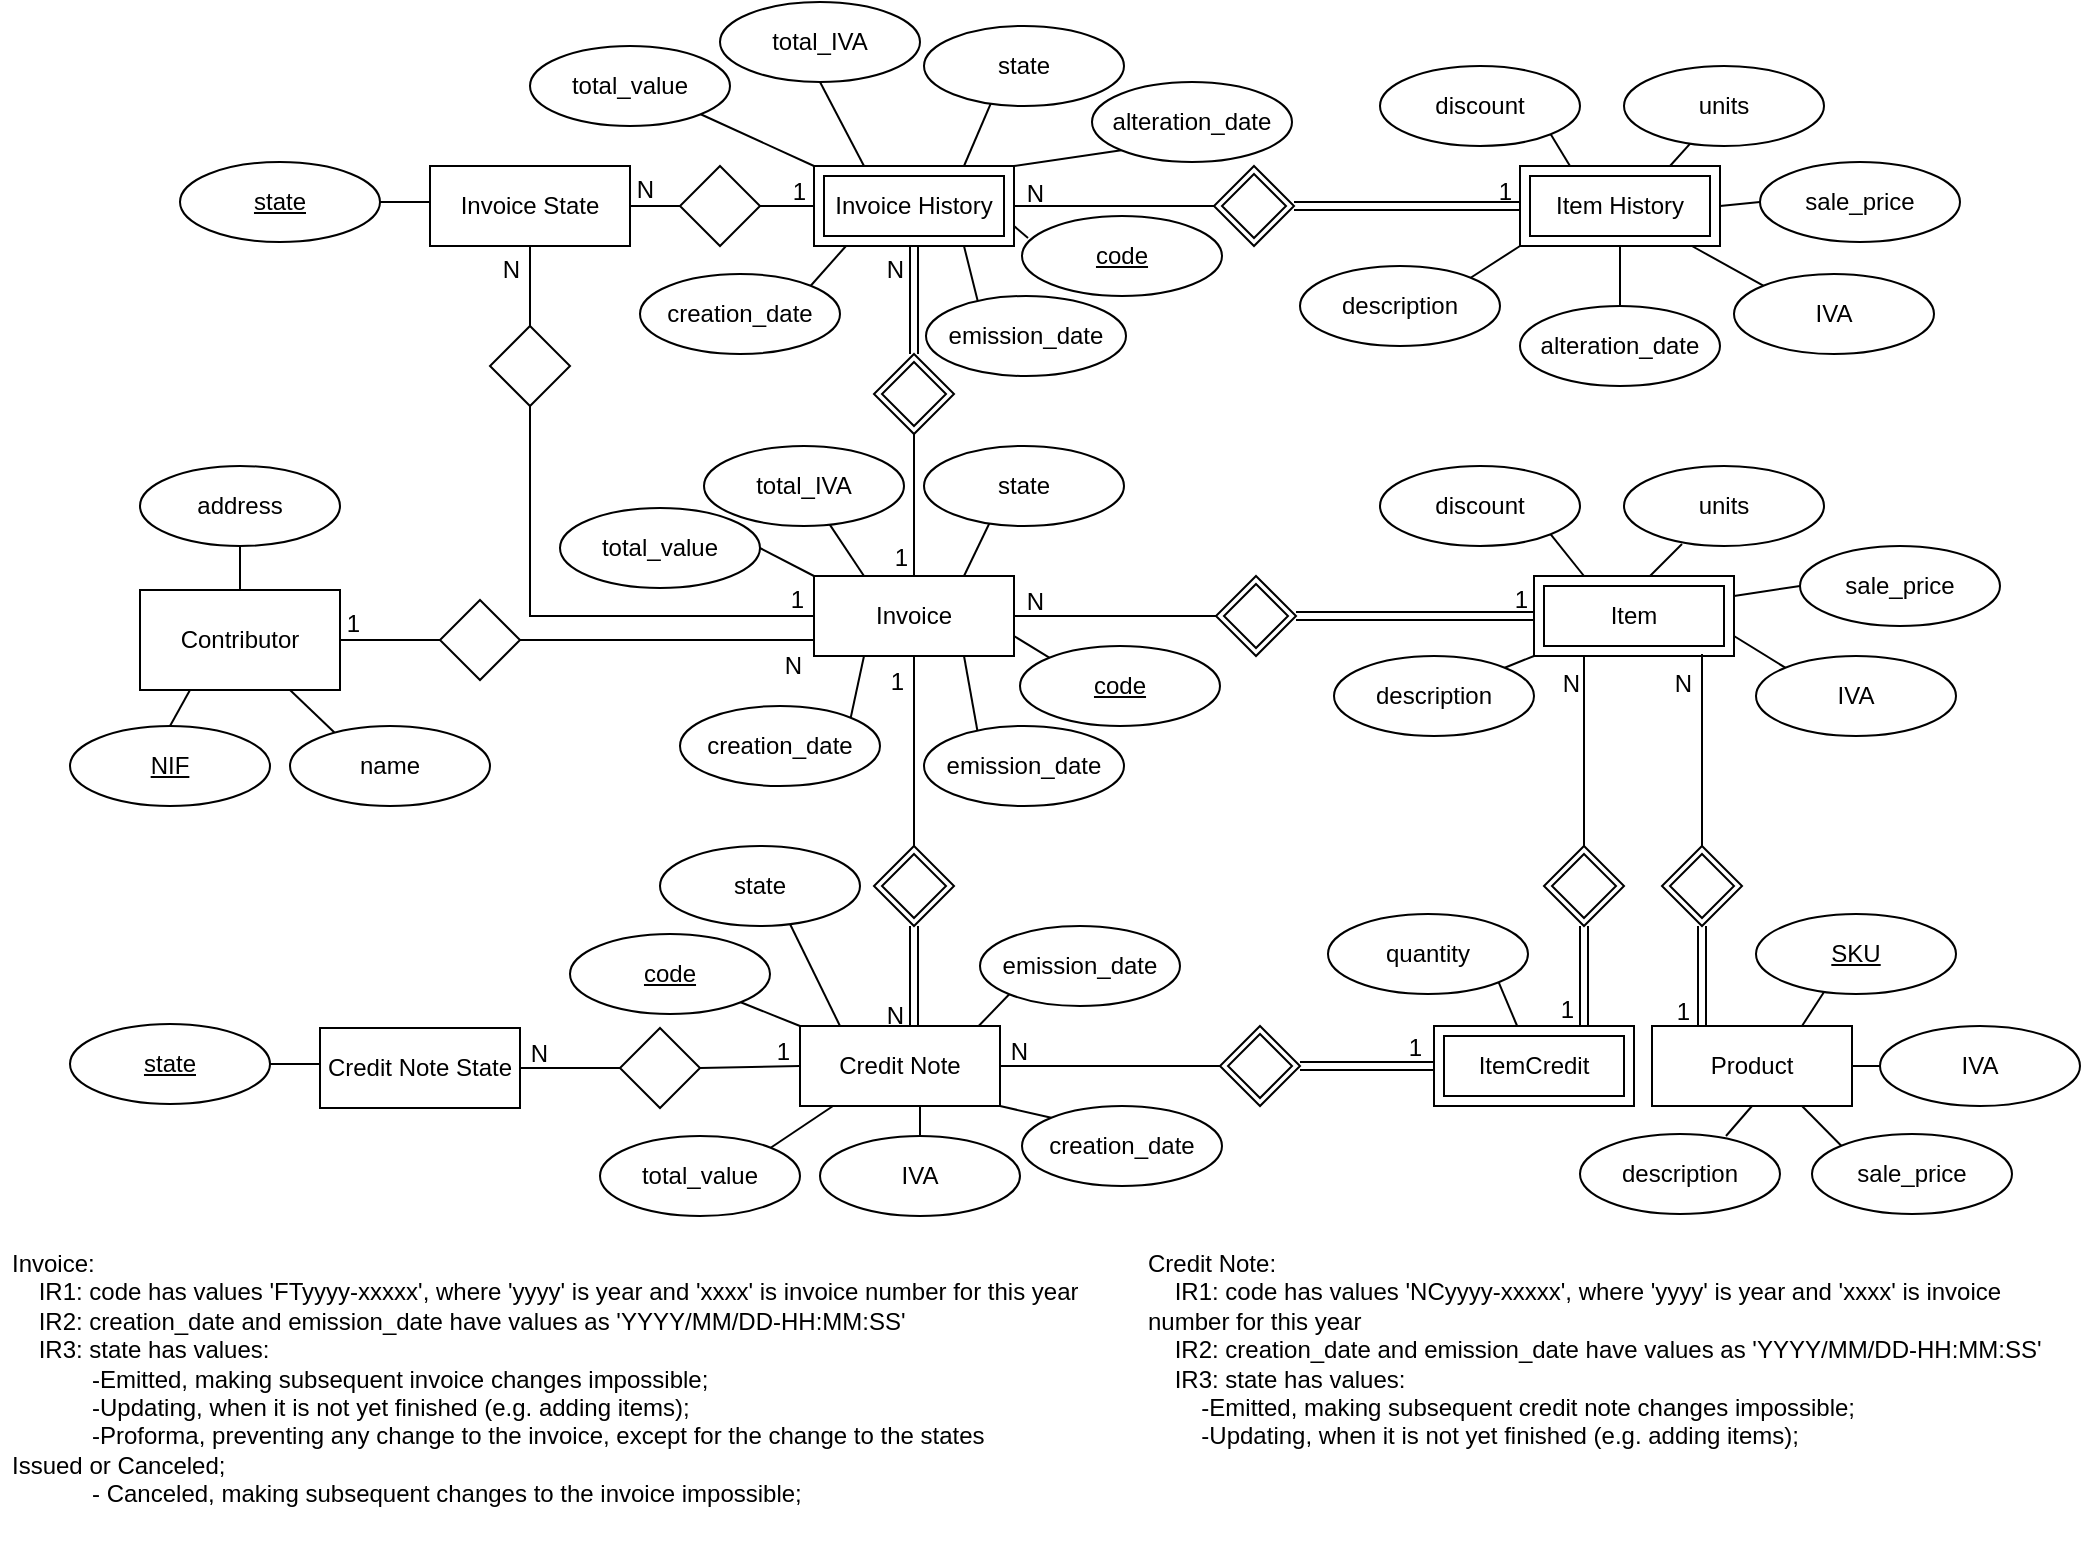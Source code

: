 <mxfile version="13.10.0" type="device"><diagram id="_QefGMFby_ssauYC7a9J" name="Page-1"><mxGraphModel dx="2266" dy="762" grid="1" gridSize="10" guides="1" tooltips="1" connect="1" arrows="1" fold="1" page="1" pageScale="1" pageWidth="850" pageHeight="1100" math="0" shadow="0"><root><mxCell id="0"/><mxCell id="1" parent="0"/><mxCell id="U_TX1g7S77VeadPZJB8o-44" style="edgeStyle=orthogonalEdgeStyle;rounded=0;orthogonalLoop=1;jettySize=auto;html=1;exitX=0.5;exitY=1;exitDx=0;exitDy=0;" parent="1" edge="1"><mxGeometry relative="1" as="geometry"><mxPoint x="-233" y="645" as="sourcePoint"/><mxPoint x="-233" y="645" as="targetPoint"/></mxGeometry></mxCell><mxCell id="U_TX1g7S77VeadPZJB8o-46" value="" style="shape=rhombus;double=1;perimeter=rhombusPerimeter;whiteSpace=wrap;html=1;align=center;rounded=0;shadow=0;glass=0;sketch=0;strokeColor=#000000;gradientColor=none;" parent="1" vertex="1"><mxGeometry x="-253" y="510" width="40" height="40" as="geometry"/></mxCell><mxCell id="U_TX1g7S77VeadPZJB8o-49" value="Invoice" style="whiteSpace=wrap;html=1;align=center;rounded=0;shadow=0;glass=0;sketch=0;strokeColor=#000000;gradientColor=none;" parent="1" vertex="1"><mxGeometry x="-283" y="375" width="100" height="40" as="geometry"/></mxCell><mxCell id="U_TX1g7S77VeadPZJB8o-50" value="Product" style="whiteSpace=wrap;html=1;align=center;rounded=0;shadow=0;glass=0;sketch=0;strokeColor=#000000;gradientColor=none;" parent="1" vertex="1"><mxGeometry x="136" y="600" width="100" height="40" as="geometry"/></mxCell><mxCell id="U_TX1g7S77VeadPZJB8o-153" style="edgeStyle=none;rounded=0;orthogonalLoop=1;jettySize=auto;html=1;exitX=1;exitY=0;exitDx=0;exitDy=0;entryX=0;entryY=1;entryDx=0;entryDy=0;endArrow=none;endFill=0;strokeColor=#000000;" parent="1" source="U_TX1g7S77VeadPZJB8o-51" target="1w-fEuzIserUYuEh3pzv-7" edge="1"><mxGeometry relative="1" as="geometry"><mxPoint x="124" y="365" as="targetPoint"/></mxGeometry></mxCell><mxCell id="U_TX1g7S77VeadPZJB8o-51" value="description" style="ellipse;whiteSpace=wrap;html=1;align=center;rounded=0;shadow=0;glass=0;sketch=0;strokeColor=#000000;gradientColor=none;" parent="1" vertex="1"><mxGeometry x="-23" y="415" width="100" height="40" as="geometry"/></mxCell><mxCell id="U_TX1g7S77VeadPZJB8o-140" style="edgeStyle=none;rounded=0;orthogonalLoop=1;jettySize=auto;html=1;endArrow=none;endFill=0;strokeColor=#000000;entryX=0.25;entryY=0;entryDx=0;entryDy=0;exitX=1;exitY=1;exitDx=0;exitDy=0;" parent="1" source="U_TX1g7S77VeadPZJB8o-53" target="1w-fEuzIserUYuEh3pzv-7" edge="1"><mxGeometry relative="1" as="geometry"><mxPoint x="149" y="365" as="targetPoint"/></mxGeometry></mxCell><mxCell id="U_TX1g7S77VeadPZJB8o-53" value="discount" style="ellipse;whiteSpace=wrap;html=1;align=center;rounded=0;shadow=0;glass=0;sketch=0;strokeColor=#000000;gradientColor=none;" parent="1" vertex="1"><mxGeometry y="320" width="100" height="40" as="geometry"/></mxCell><mxCell id="U_TX1g7S77VeadPZJB8o-141" style="edgeStyle=none;rounded=0;orthogonalLoop=1;jettySize=auto;html=1;exitX=0.29;exitY=0.975;exitDx=0;exitDy=0;entryX=0.58;entryY=0;entryDx=0;entryDy=0;endArrow=none;endFill=0;strokeColor=#000000;exitPerimeter=0;entryPerimeter=0;" parent="1" source="U_TX1g7S77VeadPZJB8o-54" target="1w-fEuzIserUYuEh3pzv-7" edge="1"><mxGeometry relative="1" as="geometry"><mxPoint x="174" y="365" as="targetPoint"/></mxGeometry></mxCell><mxCell id="U_TX1g7S77VeadPZJB8o-54" value="units" style="ellipse;whiteSpace=wrap;html=1;align=center;rounded=0;shadow=0;glass=0;sketch=0;strokeColor=#000000;gradientColor=none;" parent="1" vertex="1"><mxGeometry x="122" y="320" width="100" height="40" as="geometry"/></mxCell><mxCell id="U_TX1g7S77VeadPZJB8o-138" style="edgeStyle=none;rounded=0;orthogonalLoop=1;jettySize=auto;html=1;exitX=0.33;exitY=0.95;exitDx=0;exitDy=0;entryX=0.75;entryY=0;entryDx=0;entryDy=0;endArrow=none;endFill=0;strokeColor=#000000;exitPerimeter=0;" parent="1" source="U_TX1g7S77VeadPZJB8o-55" target="U_TX1g7S77VeadPZJB8o-49" edge="1"><mxGeometry relative="1" as="geometry"/></mxCell><mxCell id="U_TX1g7S77VeadPZJB8o-55" value="state" style="ellipse;whiteSpace=wrap;html=1;align=center;rounded=0;shadow=0;glass=0;sketch=0;strokeColor=#000000;gradientColor=none;" parent="1" vertex="1"><mxGeometry x="-228" y="310" width="100" height="40" as="geometry"/></mxCell><mxCell id="U_TX1g7S77VeadPZJB8o-139" style="edgeStyle=none;rounded=0;orthogonalLoop=1;jettySize=auto;html=1;exitX=0;exitY=0;exitDx=0;exitDy=0;entryX=1;entryY=0.75;entryDx=0;entryDy=0;endArrow=none;endFill=0;strokeColor=#000000;" parent="1" source="U_TX1g7S77VeadPZJB8o-56" target="U_TX1g7S77VeadPZJB8o-49" edge="1"><mxGeometry relative="1" as="geometry"/></mxCell><mxCell id="U_TX1g7S77VeadPZJB8o-56" value="code" style="ellipse;whiteSpace=wrap;html=1;align=center;fontStyle=4;rounded=0;shadow=0;glass=0;sketch=0;strokeColor=#000000;gradientColor=none;" parent="1" vertex="1"><mxGeometry x="-180" y="410" width="100" height="40" as="geometry"/></mxCell><mxCell id="U_TX1g7S77VeadPZJB8o-135" style="edgeStyle=none;rounded=0;orthogonalLoop=1;jettySize=auto;html=1;exitX=0.27;exitY=0.1;exitDx=0;exitDy=0;endArrow=none;endFill=0;strokeColor=#000000;entryX=0.75;entryY=1;entryDx=0;entryDy=0;exitPerimeter=0;" parent="1" source="U_TX1g7S77VeadPZJB8o-57" edge="1" target="U_TX1g7S77VeadPZJB8o-49"><mxGeometry relative="1" as="geometry"><mxPoint x="-270" y="415" as="targetPoint"/></mxGeometry></mxCell><mxCell id="U_TX1g7S77VeadPZJB8o-57" value="emission_date" style="ellipse;whiteSpace=wrap;html=1;align=center;rounded=0;shadow=0;glass=0;sketch=0;strokeColor=#000000;gradientColor=none;" parent="1" vertex="1"><mxGeometry x="-228" y="450" width="100" height="40" as="geometry"/></mxCell><mxCell id="U_TX1g7S77VeadPZJB8o-134" style="edgeStyle=none;rounded=0;orthogonalLoop=1;jettySize=auto;html=1;exitX=1;exitY=0;exitDx=0;exitDy=0;entryX=0.25;entryY=1;entryDx=0;entryDy=0;endArrow=none;endFill=0;strokeColor=#000000;" parent="1" source="U_TX1g7S77VeadPZJB8o-58" target="U_TX1g7S77VeadPZJB8o-49" edge="1"><mxGeometry relative="1" as="geometry"/></mxCell><mxCell id="U_TX1g7S77VeadPZJB8o-58" value="creation_date" style="ellipse;whiteSpace=wrap;html=1;align=center;rounded=0;shadow=0;glass=0;sketch=0;strokeColor=#000000;gradientColor=none;" parent="1" vertex="1"><mxGeometry x="-350" y="440" width="100" height="40" as="geometry"/></mxCell><mxCell id="U_TX1g7S77VeadPZJB8o-136" style="edgeStyle=none;rounded=0;orthogonalLoop=1;jettySize=auto;html=1;exitX=1;exitY=0.5;exitDx=0;exitDy=0;entryX=0;entryY=0;entryDx=0;entryDy=0;endArrow=none;endFill=0;strokeColor=#000000;" parent="1" source="U_TX1g7S77VeadPZJB8o-59" target="U_TX1g7S77VeadPZJB8o-49" edge="1"><mxGeometry relative="1" as="geometry"/></mxCell><mxCell id="U_TX1g7S77VeadPZJB8o-59" value="total_value" style="ellipse;whiteSpace=wrap;html=1;align=center;rounded=0;shadow=0;glass=0;sketch=0;strokeColor=#000000;gradientColor=none;" parent="1" vertex="1"><mxGeometry x="-410" y="341" width="100" height="40" as="geometry"/></mxCell><mxCell id="U_TX1g7S77VeadPZJB8o-137" style="edgeStyle=none;rounded=0;orthogonalLoop=1;jettySize=auto;html=1;endArrow=none;endFill=0;strokeColor=#000000;entryX=0.25;entryY=0;entryDx=0;entryDy=0;" parent="1" source="U_TX1g7S77VeadPZJB8o-60" target="U_TX1g7S77VeadPZJB8o-49" edge="1"><mxGeometry relative="1" as="geometry"/></mxCell><mxCell id="U_TX1g7S77VeadPZJB8o-60" value="total_IVA" style="ellipse;whiteSpace=wrap;html=1;align=center;rounded=0;shadow=0;glass=0;sketch=0;strokeColor=#000000;gradientColor=none;" parent="1" vertex="1"><mxGeometry x="-338" y="310" width="100" height="40" as="geometry"/></mxCell><mxCell id="U_TX1g7S77VeadPZJB8o-156" style="edgeStyle=none;rounded=0;orthogonalLoop=1;jettySize=auto;html=1;entryX=0;entryY=0;entryDx=0;entryDy=0;endArrow=none;endFill=0;strokeColor=#000000;exitX=1;exitY=1;exitDx=0;exitDy=0;" parent="1" source="U_TX1g7S77VeadPZJB8o-62" target="1w-fEuzIserUYuEh3pzv-26" edge="1"><mxGeometry relative="1" as="geometry"><mxPoint x="-310" y="620" as="sourcePoint"/><mxPoint x="-288" y="625" as="targetPoint"/></mxGeometry></mxCell><mxCell id="U_TX1g7S77VeadPZJB8o-62" value="code" style="ellipse;whiteSpace=wrap;html=1;align=center;fontStyle=4;rounded=0;shadow=0;glass=0;sketch=0;strokeColor=#000000;gradientColor=none;" parent="1" vertex="1"><mxGeometry x="-405" y="554" width="100" height="40" as="geometry"/></mxCell><mxCell id="U_TX1g7S77VeadPZJB8o-158" style="edgeStyle=none;rounded=0;orthogonalLoop=1;jettySize=auto;html=1;exitX=0;exitY=1;exitDx=0;exitDy=0;entryX=0.75;entryY=0;entryDx=0;entryDy=0;endArrow=none;endFill=0;strokeColor=#000000;" parent="1" source="U_TX1g7S77VeadPZJB8o-63" edge="1"><mxGeometry relative="1" as="geometry"><mxPoint x="-205.5" y="605" as="targetPoint"/></mxGeometry></mxCell><mxCell id="U_TX1g7S77VeadPZJB8o-63" value="emission_date" style="ellipse;whiteSpace=wrap;html=1;align=center;rounded=0;shadow=0;glass=0;sketch=0;strokeColor=#000000;gradientColor=none;" parent="1" vertex="1"><mxGeometry x="-200" y="550" width="100" height="40" as="geometry"/></mxCell><mxCell id="U_TX1g7S77VeadPZJB8o-159" style="edgeStyle=none;rounded=0;orthogonalLoop=1;jettySize=auto;html=1;exitX=0;exitY=0;exitDx=0;exitDy=0;entryX=1;entryY=1;entryDx=0;entryDy=0;endArrow=none;endFill=0;strokeColor=#000000;" parent="1" source="U_TX1g7S77VeadPZJB8o-64" target="1w-fEuzIserUYuEh3pzv-26" edge="1"><mxGeometry relative="1" as="geometry"><mxPoint x="-178" y="635" as="targetPoint"/></mxGeometry></mxCell><mxCell id="U_TX1g7S77VeadPZJB8o-64" value="creation_date" style="ellipse;whiteSpace=wrap;html=1;align=center;rounded=0;shadow=0;glass=0;sketch=0;strokeColor=#000000;gradientColor=none;" parent="1" vertex="1"><mxGeometry x="-179" y="640" width="100" height="40" as="geometry"/></mxCell><mxCell id="U_TX1g7S77VeadPZJB8o-162" style="edgeStyle=none;rounded=0;orthogonalLoop=1;jettySize=auto;html=1;exitX=0.65;exitY=0.975;exitDx=0;exitDy=0;endArrow=none;endFill=0;strokeColor=#000000;exitPerimeter=0;" parent="1" source="U_TX1g7S77VeadPZJB8o-65" edge="1"><mxGeometry relative="1" as="geometry"><mxPoint x="-270" y="600" as="targetPoint"/></mxGeometry></mxCell><mxCell id="U_TX1g7S77VeadPZJB8o-65" value="state" style="ellipse;whiteSpace=wrap;html=1;align=center;rounded=0;shadow=0;glass=0;sketch=0;strokeColor=#000000;gradientColor=none;" parent="1" vertex="1"><mxGeometry x="-360" y="510" width="100" height="40" as="geometry"/></mxCell><mxCell id="U_TX1g7S77VeadPZJB8o-161" style="edgeStyle=none;rounded=0;orthogonalLoop=1;jettySize=auto;html=1;exitX=1;exitY=0;exitDx=0;exitDy=0;entryX=0.18;entryY=0.975;entryDx=0;entryDy=0;endArrow=none;endFill=0;strokeColor=#000000;entryPerimeter=0;" parent="1" source="U_TX1g7S77VeadPZJB8o-66" target="1w-fEuzIserUYuEh3pzv-26" edge="1"><mxGeometry relative="1" as="geometry"><mxPoint x="-260.5" y="645" as="targetPoint"/></mxGeometry></mxCell><mxCell id="U_TX1g7S77VeadPZJB8o-66" value="total_value" style="ellipse;whiteSpace=wrap;html=1;align=center;rounded=0;shadow=0;glass=0;sketch=0;strokeColor=#000000;gradientColor=none;" parent="1" vertex="1"><mxGeometry x="-390" y="655" width="100" height="40" as="geometry"/></mxCell><mxCell id="U_TX1g7S77VeadPZJB8o-160" style="edgeStyle=none;rounded=0;orthogonalLoop=1;jettySize=auto;html=1;exitX=0.5;exitY=0;exitDx=0;exitDy=0;entryX=0.6;entryY=1;entryDx=0;entryDy=0;endArrow=none;endFill=0;strokeColor=#000000;entryPerimeter=0;" parent="1" source="U_TX1g7S77VeadPZJB8o-67" target="1w-fEuzIserUYuEh3pzv-26" edge="1"><mxGeometry relative="1" as="geometry"><mxPoint x="-233" y="645" as="targetPoint"/></mxGeometry></mxCell><mxCell id="U_TX1g7S77VeadPZJB8o-67" value="IVA" style="ellipse;whiteSpace=wrap;html=1;align=center;rounded=0;shadow=0;glass=0;sketch=0;strokeColor=#000000;gradientColor=none;" parent="1" vertex="1"><mxGeometry x="-280" y="655" width="100" height="40" as="geometry"/></mxCell><mxCell id="U_TX1g7S77VeadPZJB8o-68" value="Invoice:&#xA;    IR1: code has values 'FTyyyy-xxxxx', where 'yyyy' is year and 'xxxx' is invoice number for this year&#xA;    IR2: creation_date and emission_date have values as 'YYYY/MM/DD-HH:MM:SS'&#xA;    IR3: state has values:&#xA;            -Emitted, making subsequent invoice changes impossible;&#xA;            -Updating, when it is not yet finished (e.g. adding items);&#xA;            -Proforma, preventing any change to the invoice, except for the change to the states&#xA;Issued or Canceled;&#xA;            - Canceled, making subsequent changes to the invoice impossible;" style="text;strokeColor=none;fillColor=none;spacingLeft=4;spacingRight=4;overflow=hidden;rotatable=0;points=[[0,0.5],[1,0.5]];portConstraint=eastwest;fontSize=12;rounded=0;shadow=0;glass=0;sketch=0;align=left;whiteSpace=wrap;" parent="1" vertex="1"><mxGeometry x="-690" y="705" width="570" height="160" as="geometry"/></mxCell><mxCell id="U_TX1g7S77VeadPZJB8o-69" value="Credit Note:&#xA;    IR1: code has values 'NCyyyy-xxxxx', where 'yyyy' is year and 'xxxx' is invoice number for this year&#xA;    IR2: creation_date and emission_date have values as 'YYYY/MM/DD-HH:MM:SS'&#xA;    IR3: state has values:&#xA;        -Emitted, making subsequent credit note changes impossible;&#xA;        -Updating, when it is not yet finished (e.g. adding items);" style="text;strokeColor=none;fillColor=none;spacingLeft=4;spacingRight=4;overflow=hidden;rotatable=0;points=[[0,0.5],[1,0.5]];portConstraint=eastwest;fontSize=12;rounded=0;shadow=0;glass=0;sketch=0;align=left;whiteSpace=wrap;" parent="1" vertex="1"><mxGeometry x="-122.5" y="705" width="457" height="130" as="geometry"/></mxCell><mxCell id="U_TX1g7S77VeadPZJB8o-150" style="edgeStyle=none;rounded=0;orthogonalLoop=1;jettySize=auto;html=1;exitX=0;exitY=0.5;exitDx=0;exitDy=0;entryX=1;entryY=0.5;entryDx=0;entryDy=0;endArrow=none;endFill=0;strokeColor=#000000;" parent="1" source="U_TX1g7S77VeadPZJB8o-74" target="U_TX1g7S77VeadPZJB8o-50" edge="1"><mxGeometry relative="1" as="geometry"/></mxCell><mxCell id="U_TX1g7S77VeadPZJB8o-74" value="IVA" style="ellipse;whiteSpace=wrap;html=1;align=center;rounded=0;shadow=0;glass=0;sketch=0;strokeColor=#000000;gradientColor=none;" parent="1" vertex="1"><mxGeometry x="250" y="600" width="100" height="40" as="geometry"/></mxCell><mxCell id="U_TX1g7S77VeadPZJB8o-149" style="edgeStyle=none;rounded=0;orthogonalLoop=1;jettySize=auto;html=1;exitX=0;exitY=0;exitDx=0;exitDy=0;entryX=0.75;entryY=1;entryDx=0;entryDy=0;endArrow=none;endFill=0;strokeColor=#000000;" parent="1" source="U_TX1g7S77VeadPZJB8o-75" target="U_TX1g7S77VeadPZJB8o-50" edge="1"><mxGeometry relative="1" as="geometry"/></mxCell><mxCell id="U_TX1g7S77VeadPZJB8o-75" value="sale_price" style="ellipse;whiteSpace=wrap;html=1;align=center;rounded=0;shadow=0;glass=0;sketch=0;strokeColor=#000000;gradientColor=none;" parent="1" vertex="1"><mxGeometry x="216" y="654" width="100" height="40" as="geometry"/></mxCell><mxCell id="U_TX1g7S77VeadPZJB8o-148" style="edgeStyle=none;rounded=0;orthogonalLoop=1;jettySize=auto;html=1;exitX=0.73;exitY=0.025;exitDx=0;exitDy=0;entryX=0.5;entryY=1;entryDx=0;entryDy=0;endArrow=none;endFill=0;strokeColor=#000000;exitPerimeter=0;" parent="1" source="U_TX1g7S77VeadPZJB8o-76" target="U_TX1g7S77VeadPZJB8o-50" edge="1"><mxGeometry relative="1" as="geometry"/></mxCell><mxCell id="U_TX1g7S77VeadPZJB8o-76" value="description" style="ellipse;whiteSpace=wrap;html=1;align=center;rounded=0;shadow=0;glass=0;sketch=0;strokeColor=#000000;gradientColor=none;" parent="1" vertex="1"><mxGeometry x="100" y="654" width="100" height="40" as="geometry"/></mxCell><mxCell id="U_TX1g7S77VeadPZJB8o-144" style="edgeStyle=none;rounded=0;orthogonalLoop=1;jettySize=auto;html=1;exitX=0.34;exitY=0.975;exitDx=0;exitDy=0;entryX=0.75;entryY=0;entryDx=0;entryDy=0;endArrow=none;endFill=0;strokeColor=#000000;exitPerimeter=0;" parent="1" source="U_TX1g7S77VeadPZJB8o-77" target="U_TX1g7S77VeadPZJB8o-50" edge="1"><mxGeometry relative="1" as="geometry"/></mxCell><mxCell id="U_TX1g7S77VeadPZJB8o-77" value="SKU" style="ellipse;whiteSpace=wrap;html=1;align=center;fontStyle=4;rounded=0;shadow=0;glass=0;sketch=0;strokeColor=#000000;gradientColor=none;" parent="1" vertex="1"><mxGeometry x="188" y="544" width="100" height="40" as="geometry"/></mxCell><mxCell id="U_TX1g7S77VeadPZJB8o-79" value="" style="shape=rhombus;perimeter=rhombusPerimeter;whiteSpace=wrap;html=1;align=center;rounded=0;shadow=0;glass=0;sketch=0;strokeColor=#000000;gradientColor=none;" parent="1" vertex="1"><mxGeometry x="-470" y="387" width="40" height="40" as="geometry"/></mxCell><mxCell id="U_TX1g7S77VeadPZJB8o-80" value="Contributor" style="whiteSpace=wrap;html=1;align=center;rounded=0;shadow=0;glass=0;sketch=0;strokeColor=#000000;gradientColor=none;" parent="1" vertex="1"><mxGeometry x="-620" y="382" width="100" height="50" as="geometry"/></mxCell><mxCell id="U_TX1g7S77VeadPZJB8o-127" style="edgeStyle=none;rounded=0;orthogonalLoop=1;jettySize=auto;html=1;exitX=0.5;exitY=0;exitDx=0;exitDy=0;entryX=0.25;entryY=1;entryDx=0;entryDy=0;endArrow=none;endFill=0;strokeColor=#000000;" parent="1" source="U_TX1g7S77VeadPZJB8o-84" target="U_TX1g7S77VeadPZJB8o-80" edge="1"><mxGeometry relative="1" as="geometry"/></mxCell><mxCell id="U_TX1g7S77VeadPZJB8o-84" value="NIF" style="ellipse;whiteSpace=wrap;html=1;align=center;fontStyle=4;rounded=0;shadow=0;glass=0;sketch=0;strokeColor=#000000;gradientColor=none;" parent="1" vertex="1"><mxGeometry x="-655" y="450" width="100" height="40" as="geometry"/></mxCell><mxCell id="U_TX1g7S77VeadPZJB8o-125" style="rounded=0;orthogonalLoop=1;jettySize=auto;html=1;exitX=0.23;exitY=0.1;exitDx=0;exitDy=0;endArrow=none;endFill=0;strokeColor=#000000;exitPerimeter=0;entryX=0.75;entryY=1;entryDx=0;entryDy=0;" parent="1" source="U_TX1g7S77VeadPZJB8o-85" target="U_TX1g7S77VeadPZJB8o-80" edge="1"><mxGeometry relative="1" as="geometry"><mxPoint x="-580" y="381" as="targetPoint"/></mxGeometry></mxCell><mxCell id="U_TX1g7S77VeadPZJB8o-85" value="&lt;div&gt;name&lt;/div&gt;" style="ellipse;whiteSpace=wrap;html=1;align=center;rounded=0;shadow=0;glass=0;sketch=0;strokeColor=#000000;gradientColor=none;" parent="1" vertex="1"><mxGeometry x="-545" y="450" width="100" height="40" as="geometry"/></mxCell><mxCell id="U_TX1g7S77VeadPZJB8o-154" style="edgeStyle=none;rounded=0;orthogonalLoop=1;jettySize=auto;html=1;exitX=0.5;exitY=1;exitDx=0;exitDy=0;entryX=0.5;entryY=0;entryDx=0;entryDy=0;endArrow=none;endFill=0;strokeColor=#000000;" parent="1" source="U_TX1g7S77VeadPZJB8o-86" target="U_TX1g7S77VeadPZJB8o-80" edge="1"><mxGeometry relative="1" as="geometry"/></mxCell><mxCell id="U_TX1g7S77VeadPZJB8o-86" value="address" style="ellipse;whiteSpace=wrap;html=1;align=center;rounded=0;shadow=0;glass=0;sketch=0;strokeColor=#000000;gradientColor=none;" parent="1" vertex="1"><mxGeometry x="-620" y="320" width="100" height="40" as="geometry"/></mxCell><mxCell id="U_TX1g7S77VeadPZJB8o-130" style="edgeStyle=none;rounded=0;orthogonalLoop=1;jettySize=auto;html=1;exitX=0.5;exitY=0;exitDx=0;exitDy=0;entryX=0.75;entryY=0;entryDx=0;entryDy=0;endArrow=none;endFill=0;strokeColor=#000000;" parent="1" source="U_TX1g7S77VeadPZJB8o-87" edge="1" target="2uzo3o3l-wpWaO7oDpLX-1"><mxGeometry relative="1" as="geometry"><mxPoint x="-525" y="565" as="targetPoint"/></mxGeometry></mxCell><mxCell id="U_TX1g7S77VeadPZJB8o-87" value="state" style="ellipse;whiteSpace=wrap;html=1;align=center;rounded=0;shadow=0;glass=0;sketch=0;strokeColor=#000000;gradientColor=none;" parent="1" vertex="1"><mxGeometry x="-228" y="100" width="100" height="40" as="geometry"/></mxCell><mxCell id="U_TX1g7S77VeadPZJB8o-155" style="edgeStyle=none;rounded=0;orthogonalLoop=1;jettySize=auto;html=1;exitX=1;exitY=1;exitDx=0;exitDy=0;entryX=0;entryY=0;entryDx=0;entryDy=0;endArrow=none;endFill=0;strokeColor=#000000;" parent="1" source="U_TX1g7S77VeadPZJB8o-88" edge="1" target="2uzo3o3l-wpWaO7oDpLX-1"><mxGeometry relative="1" as="geometry"><mxPoint x="-475" y="565" as="targetPoint"/></mxGeometry></mxCell><mxCell id="U_TX1g7S77VeadPZJB8o-88" value="total_value" style="ellipse;whiteSpace=wrap;html=1;align=center;rounded=0;shadow=0;glass=0;sketch=0;strokeColor=#000000;gradientColor=none;" parent="1" vertex="1"><mxGeometry x="-425" y="110" width="100" height="40" as="geometry"/></mxCell><mxCell id="U_TX1g7S77VeadPZJB8o-132" style="edgeStyle=none;rounded=0;orthogonalLoop=1;jettySize=auto;html=1;exitX=1;exitY=0;exitDx=0;exitDy=0;entryX=0.16;entryY=1;entryDx=0;entryDy=0;endArrow=none;endFill=0;strokeColor=#000000;entryPerimeter=0;" parent="1" source="U_TX1g7S77VeadPZJB8o-89" edge="1" target="2uzo3o3l-wpWaO7oDpLX-1"><mxGeometry relative="1" as="geometry"><mxPoint x="-450" y="555" as="targetPoint"/></mxGeometry></mxCell><mxCell id="U_TX1g7S77VeadPZJB8o-89" value="creation_date" style="ellipse;whiteSpace=wrap;html=1;align=center;rounded=0;shadow=0;glass=0;sketch=0;strokeColor=#000000;gradientColor=none;" parent="1" vertex="1"><mxGeometry x="-370" y="224" width="100" height="40" as="geometry"/></mxCell><mxCell id="U_TX1g7S77VeadPZJB8o-129" style="edgeStyle=none;rounded=0;orthogonalLoop=1;jettySize=auto;html=1;exitX=0;exitY=1;exitDx=0;exitDy=0;entryX=1;entryY=0;entryDx=0;entryDy=0;endArrow=none;endFill=0;strokeColor=#000000;" parent="1" source="U_TX1g7S77VeadPZJB8o-90" edge="1" target="2uzo3o3l-wpWaO7oDpLX-1"><mxGeometry relative="1" as="geometry"><mxPoint x="-550" y="555" as="targetPoint"/></mxGeometry></mxCell><mxCell id="U_TX1g7S77VeadPZJB8o-90" value="alteration_date" style="ellipse;whiteSpace=wrap;html=1;align=center;rounded=0;shadow=0;glass=0;sketch=0;strokeColor=#000000;gradientColor=none;" parent="1" vertex="1"><mxGeometry x="-144" y="128" width="100" height="40" as="geometry"/></mxCell><mxCell id="U_TX1g7S77VeadPZJB8o-133" style="edgeStyle=none;rounded=0;orthogonalLoop=1;jettySize=auto;html=1;exitX=0.5;exitY=1;exitDx=0;exitDy=0;entryX=0.25;entryY=0;entryDx=0;entryDy=0;endArrow=none;endFill=0;strokeColor=#000000;" parent="1" source="U_TX1g7S77VeadPZJB8o-93" edge="1" target="2uzo3o3l-wpWaO7oDpLX-1"><mxGeometry relative="1" as="geometry"><mxPoint x="-500" y="525" as="targetPoint"/></mxGeometry></mxCell><mxCell id="U_TX1g7S77VeadPZJB8o-93" value="total_IVA" style="ellipse;whiteSpace=wrap;html=1;align=center;rounded=0;shadow=0;glass=0;sketch=0;strokeColor=#000000;gradientColor=none;" parent="1" vertex="1"><mxGeometry x="-330" y="88" width="100" height="40" as="geometry"/></mxCell><mxCell id="U_TX1g7S77VeadPZJB8o-97" value="" style="endArrow=none;html=1;rounded=0;strokeColor=#000000;exitX=1;exitY=0.5;exitDx=0;exitDy=0;entryX=0;entryY=0.5;entryDx=0;entryDy=0;" parent="1" source="U_TX1g7S77VeadPZJB8o-79" edge="1"><mxGeometry relative="1" as="geometry"><mxPoint x="-380" y="427" as="sourcePoint"/><mxPoint x="-283" y="407" as="targetPoint"/></mxGeometry></mxCell><mxCell id="U_TX1g7S77VeadPZJB8o-98" value="N" style="resizable=0;html=1;align=right;verticalAlign=bottom;" parent="U_TX1g7S77VeadPZJB8o-97" connectable="0" vertex="1"><mxGeometry x="1" relative="1" as="geometry"><mxPoint x="-6" y="21" as="offset"/></mxGeometry></mxCell><mxCell id="U_TX1g7S77VeadPZJB8o-99" value="" style="endArrow=none;html=1;rounded=0;strokeColor=#000000;entryX=1;entryY=0.5;entryDx=0;entryDy=0;exitX=0;exitY=0.5;exitDx=0;exitDy=0;" parent="1" source="U_TX1g7S77VeadPZJB8o-79" target="U_TX1g7S77VeadPZJB8o-80" edge="1"><mxGeometry relative="1" as="geometry"><mxPoint x="-240" y="587" as="sourcePoint"/><mxPoint x="-80" y="587" as="targetPoint"/></mxGeometry></mxCell><mxCell id="U_TX1g7S77VeadPZJB8o-100" value="1" style="resizable=0;html=1;align=right;verticalAlign=bottom;" parent="U_TX1g7S77VeadPZJB8o-99" connectable="0" vertex="1"><mxGeometry x="1" relative="1" as="geometry"><mxPoint x="10" as="offset"/></mxGeometry></mxCell><mxCell id="U_TX1g7S77VeadPZJB8o-101" value="" style="endArrow=none;html=1;rounded=0;strokeColor=#000000;entryX=0.5;entryY=0;entryDx=0;entryDy=0;exitX=0.5;exitY=1;exitDx=0;exitDy=0;" parent="1" target="U_TX1g7S77VeadPZJB8o-49" edge="1"><mxGeometry relative="1" as="geometry"><mxPoint x="-233" y="304" as="sourcePoint"/><mxPoint x="-80" y="575" as="targetPoint"/></mxGeometry></mxCell><mxCell id="U_TX1g7S77VeadPZJB8o-102" value="1" style="resizable=0;html=1;align=right;verticalAlign=bottom;" parent="U_TX1g7S77VeadPZJB8o-101" connectable="0" vertex="1"><mxGeometry x="1" relative="1" as="geometry"><mxPoint x="-3" y="-0.29" as="offset"/></mxGeometry></mxCell><mxCell id="U_TX1g7S77VeadPZJB8o-121" value="" style="shape=link;html=1;rounded=0;endArrow=none;endFill=0;strokeColor=#000000;exitX=0.5;exitY=1;exitDx=0;exitDy=0;entryX=0.5;entryY=0;entryDx=0;entryDy=0;" parent="1" source="U_TX1g7S77VeadPZJB8o-46" edge="1"><mxGeometry relative="1" as="geometry"><mxPoint x="-240" y="575" as="sourcePoint"/><mxPoint x="-233" y="605" as="targetPoint"/></mxGeometry></mxCell><mxCell id="U_TX1g7S77VeadPZJB8o-122" value="N" style="resizable=0;html=1;align=right;verticalAlign=bottom;" parent="U_TX1g7S77VeadPZJB8o-121" connectable="0" vertex="1"><mxGeometry x="1" relative="1" as="geometry"><mxPoint x="-5" y="-2" as="offset"/></mxGeometry></mxCell><mxCell id="U_TX1g7S77VeadPZJB8o-123" value="" style="endArrow=none;html=1;rounded=0;strokeColor=#000000;exitX=0.5;exitY=0;exitDx=0;exitDy=0;entryX=0.5;entryY=1;entryDx=0;entryDy=0;" parent="1" source="U_TX1g7S77VeadPZJB8o-46" target="U_TX1g7S77VeadPZJB8o-49" edge="1"><mxGeometry relative="1" as="geometry"><mxPoint x="-240" y="575" as="sourcePoint"/><mxPoint x="-80" y="575" as="targetPoint"/></mxGeometry></mxCell><mxCell id="U_TX1g7S77VeadPZJB8o-124" value="1" style="resizable=0;html=1;align=right;verticalAlign=bottom;" parent="U_TX1g7S77VeadPZJB8o-123" connectable="0" vertex="1"><mxGeometry x="1" relative="1" as="geometry"><mxPoint x="-5" y="21" as="offset"/></mxGeometry></mxCell><mxCell id="1w-fEuzIserUYuEh3pzv-103" value="" style="edgeStyle=orthogonalEdgeStyle;rounded=0;orthogonalLoop=1;jettySize=auto;html=1;endArrow=none;endFill=0;" edge="1" parent="1" source="2uzo3o3l-wpWaO7oDpLX-1" target="1w-fEuzIserUYuEh3pzv-98"><mxGeometry relative="1" as="geometry"/></mxCell><mxCell id="2uzo3o3l-wpWaO7oDpLX-1" value="&lt;div&gt;Invoice History&lt;/div&gt;" style="shape=ext;margin=3;double=1;whiteSpace=wrap;html=1;align=center;" parent="1" vertex="1"><mxGeometry x="-283" y="170" width="100" height="40" as="geometry"/></mxCell><mxCell id="2uzo3o3l-wpWaO7oDpLX-11" value="Item History" style="shape=ext;margin=3;double=1;whiteSpace=wrap;html=1;align=center;" parent="1" vertex="1"><mxGeometry x="70" y="170" width="100" height="40" as="geometry"/></mxCell><mxCell id="1w-fEuzIserUYuEh3pzv-3" value="" style="shape=link;html=1;rounded=0;entryX=0.5;entryY=1;entryDx=0;entryDy=0;exitX=0.5;exitY=0;exitDx=0;exitDy=0;" edge="1" parent="1" target="2uzo3o3l-wpWaO7oDpLX-1"><mxGeometry relative="1" as="geometry"><mxPoint x="-233" y="264" as="sourcePoint"/><mxPoint x="-50" y="470" as="targetPoint"/></mxGeometry></mxCell><mxCell id="1w-fEuzIserUYuEh3pzv-4" value="N" style="resizable=0;html=1;align=right;verticalAlign=bottom;" connectable="0" vertex="1" parent="1w-fEuzIserUYuEh3pzv-3"><mxGeometry x="1" relative="1" as="geometry"><mxPoint x="-5" y="20" as="offset"/></mxGeometry></mxCell><mxCell id="1w-fEuzIserUYuEh3pzv-7" value="&lt;div&gt;Item&lt;/div&gt;" style="shape=ext;margin=3;double=1;whiteSpace=wrap;html=1;align=center;" vertex="1" parent="1"><mxGeometry x="77" y="375" width="100" height="40" as="geometry"/></mxCell><mxCell id="1w-fEuzIserUYuEh3pzv-9" value="" style="shape=rhombus;double=1;perimeter=rhombusPerimeter;whiteSpace=wrap;html=1;align=center;rounded=0;shadow=0;glass=0;sketch=0;strokeColor=#000000;gradientColor=none;" vertex="1" parent="1"><mxGeometry x="-83" y="170" width="40" height="40" as="geometry"/></mxCell><mxCell id="1w-fEuzIserUYuEh3pzv-10" value="" style="shape=rhombus;double=1;perimeter=rhombusPerimeter;whiteSpace=wrap;html=1;align=center;rounded=0;shadow=0;glass=0;sketch=0;strokeColor=#000000;gradientColor=none;" vertex="1" parent="1"><mxGeometry x="-82" y="375" width="40" height="40" as="geometry"/></mxCell><mxCell id="1w-fEuzIserUYuEh3pzv-11" value="" style="shape=link;html=1;rounded=0;exitX=1;exitY=0.5;exitDx=0;exitDy=0;entryX=0;entryY=0.5;entryDx=0;entryDy=0;" edge="1" parent="1" source="1w-fEuzIserUYuEh3pzv-10" target="1w-fEuzIserUYuEh3pzv-7"><mxGeometry relative="1" as="geometry"><mxPoint x="-210" y="460" as="sourcePoint"/><mxPoint x="-50" y="460" as="targetPoint"/></mxGeometry></mxCell><mxCell id="1w-fEuzIserUYuEh3pzv-12" value="1" style="resizable=0;html=1;align=right;verticalAlign=bottom;" connectable="0" vertex="1" parent="1w-fEuzIserUYuEh3pzv-11"><mxGeometry x="1" relative="1" as="geometry"><mxPoint x="-3" as="offset"/></mxGeometry></mxCell><mxCell id="1w-fEuzIserUYuEh3pzv-15" value="" style="endArrow=none;html=1;rounded=0;entryX=1;entryY=0.5;entryDx=0;entryDy=0;exitX=0;exitY=0.5;exitDx=0;exitDy=0;" edge="1" parent="1" source="1w-fEuzIserUYuEh3pzv-10" target="U_TX1g7S77VeadPZJB8o-49"><mxGeometry relative="1" as="geometry"><mxPoint x="-210" y="460" as="sourcePoint"/><mxPoint x="-50" y="460" as="targetPoint"/></mxGeometry></mxCell><mxCell id="1w-fEuzIserUYuEh3pzv-16" value="N" style="resizable=0;html=1;align=right;verticalAlign=bottom;" connectable="0" vertex="1" parent="1w-fEuzIserUYuEh3pzv-15"><mxGeometry x="1" relative="1" as="geometry"><mxPoint x="15" y="1" as="offset"/></mxGeometry></mxCell><mxCell id="1w-fEuzIserUYuEh3pzv-21" style="edgeStyle=none;rounded=0;orthogonalLoop=1;jettySize=auto;html=1;exitX=0;exitY=0.5;exitDx=0;exitDy=0;entryX=1;entryY=0.25;entryDx=0;entryDy=0;endArrow=none;endFill=0;" edge="1" parent="1" source="1w-fEuzIserUYuEh3pzv-18" target="1w-fEuzIserUYuEh3pzv-7"><mxGeometry relative="1" as="geometry"/></mxCell><mxCell id="1w-fEuzIserUYuEh3pzv-18" value="sale_price" style="ellipse;whiteSpace=wrap;html=1;align=center;" vertex="1" parent="1"><mxGeometry x="210" y="360" width="100" height="40" as="geometry"/></mxCell><mxCell id="1w-fEuzIserUYuEh3pzv-20" style="rounded=0;orthogonalLoop=1;jettySize=auto;html=1;exitX=0;exitY=0;exitDx=0;exitDy=0;endArrow=none;endFill=0;entryX=1;entryY=0.75;entryDx=0;entryDy=0;" edge="1" parent="1" source="1w-fEuzIserUYuEh3pzv-19" target="1w-fEuzIserUYuEh3pzv-7"><mxGeometry relative="1" as="geometry"><mxPoint x="230" y="490" as="targetPoint"/></mxGeometry></mxCell><mxCell id="1w-fEuzIserUYuEh3pzv-19" value="IVA" style="ellipse;whiteSpace=wrap;html=1;align=center;rounded=0;shadow=0;glass=0;sketch=0;strokeColor=#000000;gradientColor=none;" vertex="1" parent="1"><mxGeometry x="188" y="415" width="100" height="40" as="geometry"/></mxCell><mxCell id="1w-fEuzIserUYuEh3pzv-22" value="" style="shape=rhombus;double=1;perimeter=rhombusPerimeter;whiteSpace=wrap;html=1;align=center;rounded=0;shadow=0;glass=0;sketch=0;strokeColor=#000000;gradientColor=none;" vertex="1" parent="1"><mxGeometry x="-253" y="264" width="40" height="40" as="geometry"/></mxCell><mxCell id="1w-fEuzIserUYuEh3pzv-26" value="Credit Note" style="whiteSpace=wrap;html=1;align=center;" vertex="1" parent="1"><mxGeometry x="-290" y="600" width="100" height="40" as="geometry"/></mxCell><mxCell id="1w-fEuzIserUYuEh3pzv-27" value="" style="shape=rhombus;double=1;perimeter=rhombusPerimeter;whiteSpace=wrap;html=1;align=center;rounded=0;shadow=0;glass=0;sketch=0;strokeColor=#000000;gradientColor=none;" vertex="1" parent="1"><mxGeometry x="141" y="510" width="40" height="40" as="geometry"/></mxCell><mxCell id="1w-fEuzIserUYuEh3pzv-28" value="" style="shape=rhombus;double=1;perimeter=rhombusPerimeter;whiteSpace=wrap;html=1;align=center;rounded=0;shadow=0;glass=0;sketch=0;strokeColor=#000000;gradientColor=none;" vertex="1" parent="1"><mxGeometry x="82" y="510" width="40" height="40" as="geometry"/></mxCell><mxCell id="1w-fEuzIserUYuEh3pzv-29" value="ItemCredit" style="shape=ext;margin=3;double=1;whiteSpace=wrap;html=1;align=center;" vertex="1" parent="1"><mxGeometry x="27" y="600" width="100" height="40" as="geometry"/></mxCell><mxCell id="1w-fEuzIserUYuEh3pzv-30" value="" style="shape=rhombus;double=1;perimeter=rhombusPerimeter;whiteSpace=wrap;html=1;align=center;rounded=0;shadow=0;glass=0;sketch=0;strokeColor=#000000;gradientColor=none;" vertex="1" parent="1"><mxGeometry x="-80" y="600" width="40" height="40" as="geometry"/></mxCell><mxCell id="1w-fEuzIserUYuEh3pzv-31" value="" style="endArrow=none;html=1;rounded=0;entryX=1;entryY=0.5;entryDx=0;entryDy=0;exitX=0;exitY=0.5;exitDx=0;exitDy=0;" edge="1" parent="1" source="1w-fEuzIserUYuEh3pzv-30" target="1w-fEuzIserUYuEh3pzv-26"><mxGeometry relative="1" as="geometry"><mxPoint x="-210" y="460" as="sourcePoint"/><mxPoint x="-50" y="460" as="targetPoint"/></mxGeometry></mxCell><mxCell id="1w-fEuzIserUYuEh3pzv-32" value="N" style="resizable=0;html=1;align=right;verticalAlign=bottom;" connectable="0" vertex="1" parent="1w-fEuzIserUYuEh3pzv-31"><mxGeometry x="1" relative="1" as="geometry"><mxPoint x="14" y="1" as="offset"/></mxGeometry></mxCell><mxCell id="1w-fEuzIserUYuEh3pzv-33" value="" style="shape=link;html=1;rounded=0;endArrow=none;endFill=0;entryX=0;entryY=0.5;entryDx=0;entryDy=0;exitX=1;exitY=0.5;exitDx=0;exitDy=0;" edge="1" parent="1" source="1w-fEuzIserUYuEh3pzv-30" target="1w-fEuzIserUYuEh3pzv-29"><mxGeometry relative="1" as="geometry"><mxPoint x="-210" y="460" as="sourcePoint"/><mxPoint x="-50" y="460" as="targetPoint"/></mxGeometry></mxCell><mxCell id="1w-fEuzIserUYuEh3pzv-34" value="1" style="resizable=0;html=1;align=right;verticalAlign=bottom;" connectable="0" vertex="1" parent="1w-fEuzIserUYuEh3pzv-33"><mxGeometry x="1" relative="1" as="geometry"><mxPoint x="-6" y="-1" as="offset"/></mxGeometry></mxCell><mxCell id="1w-fEuzIserUYuEh3pzv-39" value="" style="shape=link;html=1;rounded=0;endArrow=none;endFill=0;entryX=0.75;entryY=0;entryDx=0;entryDy=0;exitX=0.5;exitY=1;exitDx=0;exitDy=0;" edge="1" parent="1" source="1w-fEuzIserUYuEh3pzv-28" target="1w-fEuzIserUYuEh3pzv-29"><mxGeometry relative="1" as="geometry"><mxPoint x="-210" y="460" as="sourcePoint"/><mxPoint x="-50" y="460" as="targetPoint"/></mxGeometry></mxCell><mxCell id="1w-fEuzIserUYuEh3pzv-40" value="1" style="resizable=0;html=1;align=right;verticalAlign=bottom;" connectable="0" vertex="1" parent="1w-fEuzIserUYuEh3pzv-39"><mxGeometry x="1" relative="1" as="geometry"><mxPoint x="-5" as="offset"/></mxGeometry></mxCell><mxCell id="1w-fEuzIserUYuEh3pzv-41" value="" style="endArrow=none;html=1;rounded=0;exitX=0.5;exitY=0;exitDx=0;exitDy=0;entryX=0.25;entryY=1;entryDx=0;entryDy=0;" edge="1" parent="1" source="1w-fEuzIserUYuEh3pzv-28" target="1w-fEuzIserUYuEh3pzv-7"><mxGeometry relative="1" as="geometry"><mxPoint x="-210" y="460" as="sourcePoint"/><mxPoint x="113" y="415" as="targetPoint"/></mxGeometry></mxCell><mxCell id="1w-fEuzIserUYuEh3pzv-42" value="N" style="resizable=0;html=1;align=right;verticalAlign=bottom;" connectable="0" vertex="1" parent="1w-fEuzIserUYuEh3pzv-41"><mxGeometry x="1" relative="1" as="geometry"><mxPoint x="-2" y="22" as="offset"/></mxGeometry></mxCell><mxCell id="1w-fEuzIserUYuEh3pzv-44" value="" style="shape=link;html=1;rounded=0;endArrow=none;endFill=0;entryX=0.25;entryY=0;entryDx=0;entryDy=0;exitX=0.5;exitY=1;exitDx=0;exitDy=0;" edge="1" parent="1" source="1w-fEuzIserUYuEh3pzv-27" target="U_TX1g7S77VeadPZJB8o-50"><mxGeometry relative="1" as="geometry"><mxPoint x="-210" y="460" as="sourcePoint"/><mxPoint x="-50" y="460" as="targetPoint"/></mxGeometry></mxCell><mxCell id="1w-fEuzIserUYuEh3pzv-45" value="1" style="resizable=0;html=1;align=right;verticalAlign=bottom;" connectable="0" vertex="1" parent="1w-fEuzIserUYuEh3pzv-44"><mxGeometry x="1" relative="1" as="geometry"><mxPoint x="-6" y="1" as="offset"/></mxGeometry></mxCell><mxCell id="1w-fEuzIserUYuEh3pzv-47" value="" style="endArrow=none;html=1;rounded=0;exitX=0.5;exitY=0;exitDx=0;exitDy=0;entryX=0.84;entryY=0.975;entryDx=0;entryDy=0;entryPerimeter=0;" edge="1" parent="1" source="1w-fEuzIserUYuEh3pzv-27" target="1w-fEuzIserUYuEh3pzv-7"><mxGeometry relative="1" as="geometry"><mxPoint x="-210" y="460" as="sourcePoint"/><mxPoint x="-50" y="460" as="targetPoint"/></mxGeometry></mxCell><mxCell id="1w-fEuzIserUYuEh3pzv-48" value="N" style="resizable=0;html=1;align=right;verticalAlign=bottom;" connectable="0" vertex="1" parent="1w-fEuzIserUYuEh3pzv-47"><mxGeometry x="1" relative="1" as="geometry"><mxPoint x="-5" y="23" as="offset"/></mxGeometry></mxCell><mxCell id="1w-fEuzIserUYuEh3pzv-51" style="edgeStyle=none;rounded=0;orthogonalLoop=1;jettySize=auto;html=1;exitX=1;exitY=1;exitDx=0;exitDy=0;endArrow=none;endFill=0;" edge="1" parent="1" source="1w-fEuzIserUYuEh3pzv-50" target="1w-fEuzIserUYuEh3pzv-29"><mxGeometry relative="1" as="geometry"/></mxCell><mxCell id="1w-fEuzIserUYuEh3pzv-50" value="quantity" style="ellipse;whiteSpace=wrap;html=1;align=center;" vertex="1" parent="1"><mxGeometry x="-26" y="544" width="100" height="40" as="geometry"/></mxCell><mxCell id="1w-fEuzIserUYuEh3pzv-52" value="" style="endArrow=none;html=1;rounded=0;entryX=1;entryY=0.5;entryDx=0;entryDy=0;exitX=0;exitY=0.5;exitDx=0;exitDy=0;" edge="1" parent="1" source="1w-fEuzIserUYuEh3pzv-9" target="2uzo3o3l-wpWaO7oDpLX-1"><mxGeometry relative="1" as="geometry"><mxPoint x="-210" y="460" as="sourcePoint"/><mxPoint x="-50" y="460" as="targetPoint"/></mxGeometry></mxCell><mxCell id="1w-fEuzIserUYuEh3pzv-53" value="N" style="resizable=0;html=1;align=right;verticalAlign=bottom;" connectable="0" vertex="1" parent="1w-fEuzIserUYuEh3pzv-52"><mxGeometry x="1" relative="1" as="geometry"><mxPoint x="15" y="2" as="offset"/></mxGeometry></mxCell><mxCell id="1w-fEuzIserUYuEh3pzv-54" value="" style="shape=link;html=1;rounded=0;endArrow=none;endFill=0;entryX=0;entryY=0.5;entryDx=0;entryDy=0;exitX=1;exitY=0.5;exitDx=0;exitDy=0;" edge="1" parent="1" source="1w-fEuzIserUYuEh3pzv-9" target="2uzo3o3l-wpWaO7oDpLX-11"><mxGeometry relative="1" as="geometry"><mxPoint x="-210" y="460" as="sourcePoint"/><mxPoint x="-50" y="460" as="targetPoint"/></mxGeometry></mxCell><mxCell id="1w-fEuzIserUYuEh3pzv-55" value="1" style="resizable=0;html=1;align=right;verticalAlign=bottom;" connectable="0" vertex="1" parent="1w-fEuzIserUYuEh3pzv-54"><mxGeometry x="1" relative="1" as="geometry"><mxPoint x="-4" y="1" as="offset"/></mxGeometry></mxCell><mxCell id="1w-fEuzIserUYuEh3pzv-80" style="edgeStyle=none;rounded=0;orthogonalLoop=1;jettySize=auto;html=1;exitX=1;exitY=0;exitDx=0;exitDy=0;entryX=0;entryY=1;entryDx=0;entryDy=0;endArrow=none;endFill=0;" edge="1" parent="1" source="1w-fEuzIserUYuEh3pzv-73" target="2uzo3o3l-wpWaO7oDpLX-11"><mxGeometry relative="1" as="geometry"/></mxCell><mxCell id="1w-fEuzIserUYuEh3pzv-73" value="description" style="ellipse;whiteSpace=wrap;html=1;align=center;rounded=0;shadow=0;glass=0;sketch=0;strokeColor=#000000;gradientColor=none;" vertex="1" parent="1"><mxGeometry x="-40" y="220" width="100" height="40" as="geometry"/></mxCell><mxCell id="1w-fEuzIserUYuEh3pzv-81" style="edgeStyle=none;rounded=0;orthogonalLoop=1;jettySize=auto;html=1;exitX=1;exitY=1;exitDx=0;exitDy=0;entryX=0.25;entryY=0;entryDx=0;entryDy=0;endArrow=none;endFill=0;" edge="1" parent="1" source="1w-fEuzIserUYuEh3pzv-75" target="2uzo3o3l-wpWaO7oDpLX-11"><mxGeometry relative="1" as="geometry"/></mxCell><mxCell id="1w-fEuzIserUYuEh3pzv-75" value="discount" style="ellipse;whiteSpace=wrap;html=1;align=center;rounded=0;shadow=0;glass=0;sketch=0;strokeColor=#000000;gradientColor=none;" vertex="1" parent="1"><mxGeometry y="120" width="100" height="40" as="geometry"/></mxCell><mxCell id="1w-fEuzIserUYuEh3pzv-82" style="edgeStyle=none;rounded=0;orthogonalLoop=1;jettySize=auto;html=1;entryX=0.75;entryY=0;entryDx=0;entryDy=0;endArrow=none;endFill=0;" edge="1" parent="1" source="1w-fEuzIserUYuEh3pzv-76" target="2uzo3o3l-wpWaO7oDpLX-11"><mxGeometry relative="1" as="geometry"/></mxCell><mxCell id="1w-fEuzIserUYuEh3pzv-76" value="units" style="ellipse;whiteSpace=wrap;html=1;align=center;rounded=0;shadow=0;glass=0;sketch=0;strokeColor=#000000;gradientColor=none;" vertex="1" parent="1"><mxGeometry x="122" y="120" width="100" height="40" as="geometry"/></mxCell><mxCell id="1w-fEuzIserUYuEh3pzv-83" style="edgeStyle=none;rounded=0;orthogonalLoop=1;jettySize=auto;html=1;exitX=0;exitY=0.5;exitDx=0;exitDy=0;entryX=1;entryY=0.5;entryDx=0;entryDy=0;endArrow=none;endFill=0;" edge="1" parent="1" source="1w-fEuzIserUYuEh3pzv-77" target="2uzo3o3l-wpWaO7oDpLX-11"><mxGeometry relative="1" as="geometry"/></mxCell><mxCell id="1w-fEuzIserUYuEh3pzv-77" value="sale_price" style="ellipse;whiteSpace=wrap;html=1;align=center;" vertex="1" parent="1"><mxGeometry x="190" y="168" width="100" height="40" as="geometry"/></mxCell><mxCell id="1w-fEuzIserUYuEh3pzv-84" style="edgeStyle=none;rounded=0;orthogonalLoop=1;jettySize=auto;html=1;exitX=0;exitY=0;exitDx=0;exitDy=0;endArrow=none;endFill=0;" edge="1" parent="1" source="1w-fEuzIserUYuEh3pzv-78" target="2uzo3o3l-wpWaO7oDpLX-11"><mxGeometry relative="1" as="geometry"><mxPoint x="150" y="210" as="targetPoint"/></mxGeometry></mxCell><mxCell id="1w-fEuzIserUYuEh3pzv-78" value="IVA" style="ellipse;whiteSpace=wrap;html=1;align=center;rounded=0;shadow=0;glass=0;sketch=0;strokeColor=#000000;gradientColor=none;" vertex="1" parent="1"><mxGeometry x="177" y="224" width="100" height="40" as="geometry"/></mxCell><mxCell id="1w-fEuzIserUYuEh3pzv-86" style="edgeStyle=none;rounded=0;orthogonalLoop=1;jettySize=auto;html=1;exitX=0.5;exitY=0;exitDx=0;exitDy=0;entryX=0.5;entryY=1;entryDx=0;entryDy=0;endArrow=none;endFill=0;" edge="1" parent="1" source="1w-fEuzIserUYuEh3pzv-85" target="2uzo3o3l-wpWaO7oDpLX-11"><mxGeometry relative="1" as="geometry"/></mxCell><mxCell id="1w-fEuzIserUYuEh3pzv-85" value="alteration_date" style="ellipse;whiteSpace=wrap;html=1;align=center;" vertex="1" parent="1"><mxGeometry x="70" y="240" width="100" height="40" as="geometry"/></mxCell><mxCell id="1w-fEuzIserUYuEh3pzv-91" style="edgeStyle=none;rounded=0;orthogonalLoop=1;jettySize=auto;html=1;exitX=0.03;exitY=0.275;exitDx=0;exitDy=0;entryX=1;entryY=0.75;entryDx=0;entryDy=0;endArrow=none;endFill=0;exitPerimeter=0;" edge="1" parent="1" source="1w-fEuzIserUYuEh3pzv-88" target="2uzo3o3l-wpWaO7oDpLX-1"><mxGeometry relative="1" as="geometry"/></mxCell><mxCell id="1w-fEuzIserUYuEh3pzv-88" value="code" style="ellipse;whiteSpace=wrap;html=1;align=center;fontStyle=4;rounded=0;shadow=0;glass=0;sketch=0;strokeColor=#000000;gradientColor=none;" vertex="1" parent="1"><mxGeometry x="-179" y="195" width="100" height="40" as="geometry"/></mxCell><mxCell id="1w-fEuzIserUYuEh3pzv-90" style="edgeStyle=none;rounded=0;orthogonalLoop=1;jettySize=auto;html=1;exitX=0.26;exitY=0.075;exitDx=0;exitDy=0;entryX=0.75;entryY=1;entryDx=0;entryDy=0;endArrow=none;endFill=0;exitPerimeter=0;" edge="1" parent="1" source="1w-fEuzIserUYuEh3pzv-89" target="2uzo3o3l-wpWaO7oDpLX-1"><mxGeometry relative="1" as="geometry"/></mxCell><mxCell id="1w-fEuzIserUYuEh3pzv-89" value="emission_date" style="ellipse;whiteSpace=wrap;html=1;align=center;rounded=0;shadow=0;glass=0;sketch=0;strokeColor=#000000;gradientColor=none;" vertex="1" parent="1"><mxGeometry x="-227" y="235" width="100" height="40" as="geometry"/></mxCell><mxCell id="1w-fEuzIserUYuEh3pzv-92" value="Invoice State" style="whiteSpace=wrap;html=1;align=center;" vertex="1" parent="1"><mxGeometry x="-475" y="170" width="100" height="40" as="geometry"/></mxCell><mxCell id="1w-fEuzIserUYuEh3pzv-93" value="" style="shape=rhombus;perimeter=rhombusPerimeter;whiteSpace=wrap;html=1;align=center;rounded=0;shadow=0;glass=0;sketch=0;strokeColor=#000000;gradientColor=none;" vertex="1" parent="1"><mxGeometry x="-445" y="250" width="40" height="40" as="geometry"/></mxCell><mxCell id="1w-fEuzIserUYuEh3pzv-95" value="" style="endArrow=none;html=1;rounded=0;entryX=0;entryY=0.5;entryDx=0;entryDy=0;exitX=0.5;exitY=1;exitDx=0;exitDy=0;edgeStyle=orthogonalEdgeStyle;" edge="1" parent="1" source="1w-fEuzIserUYuEh3pzv-93" target="U_TX1g7S77VeadPZJB8o-49"><mxGeometry relative="1" as="geometry"><mxPoint x="-210" y="460" as="sourcePoint"/><mxPoint x="-50" y="460" as="targetPoint"/></mxGeometry></mxCell><mxCell id="1w-fEuzIserUYuEh3pzv-96" value="1" style="resizable=0;html=1;align=right;verticalAlign=bottom;" connectable="0" vertex="1" parent="1w-fEuzIserUYuEh3pzv-95"><mxGeometry x="1" relative="1" as="geometry"><mxPoint x="-5" as="offset"/></mxGeometry></mxCell><mxCell id="1w-fEuzIserUYuEh3pzv-98" value="" style="shape=rhombus;perimeter=rhombusPerimeter;whiteSpace=wrap;html=1;align=center;rounded=0;shadow=0;glass=0;sketch=0;strokeColor=#000000;gradientColor=none;" vertex="1" parent="1"><mxGeometry x="-350" y="170" width="40" height="40" as="geometry"/></mxCell><mxCell id="1w-fEuzIserUYuEh3pzv-99" value="" style="endArrow=none;html=1;rounded=0;entryX=0.5;entryY=1;entryDx=0;entryDy=0;exitX=0.5;exitY=0;exitDx=0;exitDy=0;" edge="1" parent="1" source="1w-fEuzIserUYuEh3pzv-93" target="1w-fEuzIserUYuEh3pzv-92"><mxGeometry relative="1" as="geometry"><mxPoint x="-210" y="460" as="sourcePoint"/><mxPoint x="-50" y="460" as="targetPoint"/></mxGeometry></mxCell><mxCell id="1w-fEuzIserUYuEh3pzv-100" value="N" style="resizable=0;html=1;align=right;verticalAlign=bottom;" connectable="0" vertex="1" parent="1w-fEuzIserUYuEh3pzv-99"><mxGeometry x="1" relative="1" as="geometry"><mxPoint x="-5" y="20" as="offset"/></mxGeometry></mxCell><mxCell id="1w-fEuzIserUYuEh3pzv-101" value="" style="endArrow=none;html=1;rounded=0;exitX=1;exitY=0.5;exitDx=0;exitDy=0;entryX=0;entryY=0.5;entryDx=0;entryDy=0;" edge="1" parent="1" source="1w-fEuzIserUYuEh3pzv-98" target="2uzo3o3l-wpWaO7oDpLX-1"><mxGeometry relative="1" as="geometry"><mxPoint x="-210" y="460" as="sourcePoint"/><mxPoint x="-50" y="460" as="targetPoint"/></mxGeometry></mxCell><mxCell id="1w-fEuzIserUYuEh3pzv-102" value="1" style="resizable=0;html=1;align=right;verticalAlign=bottom;" connectable="0" vertex="1" parent="1w-fEuzIserUYuEh3pzv-101"><mxGeometry x="1" relative="1" as="geometry"><mxPoint x="-4" y="1" as="offset"/></mxGeometry></mxCell><mxCell id="1w-fEuzIserUYuEh3pzv-104" value="" style="endArrow=none;html=1;rounded=0;entryX=1;entryY=0.5;entryDx=0;entryDy=0;exitX=0;exitY=0.5;exitDx=0;exitDy=0;" edge="1" parent="1" source="1w-fEuzIserUYuEh3pzv-98" target="1w-fEuzIserUYuEh3pzv-92"><mxGeometry relative="1" as="geometry"><mxPoint x="-210" y="460" as="sourcePoint"/><mxPoint x="-50" y="460" as="targetPoint"/></mxGeometry></mxCell><mxCell id="1w-fEuzIserUYuEh3pzv-105" value="N" style="resizable=0;html=1;align=right;verticalAlign=bottom;" connectable="0" vertex="1" parent="1w-fEuzIserUYuEh3pzv-104"><mxGeometry x="1" relative="1" as="geometry"><mxPoint x="12" as="offset"/></mxGeometry></mxCell><mxCell id="1w-fEuzIserUYuEh3pzv-108" style="edgeStyle=orthogonalEdgeStyle;rounded=0;orthogonalLoop=1;jettySize=auto;html=1;exitX=1;exitY=0.5;exitDx=0;exitDy=0;entryX=0;entryY=0.5;entryDx=0;entryDy=0;endArrow=none;endFill=0;" edge="1" parent="1" source="1w-fEuzIserUYuEh3pzv-107" target="1w-fEuzIserUYuEh3pzv-92"><mxGeometry relative="1" as="geometry"/></mxCell><mxCell id="1w-fEuzIserUYuEh3pzv-107" value="state" style="ellipse;whiteSpace=wrap;html=1;align=center;fontStyle=4;" vertex="1" parent="1"><mxGeometry x="-600" y="168" width="100" height="40" as="geometry"/></mxCell><mxCell id="1w-fEuzIserUYuEh3pzv-109" value="Credit Note State" style="whiteSpace=wrap;html=1;align=center;" vertex="1" parent="1"><mxGeometry x="-530" y="601" width="100" height="40" as="geometry"/></mxCell><mxCell id="1w-fEuzIserUYuEh3pzv-110" value="" style="shape=rhombus;perimeter=rhombusPerimeter;whiteSpace=wrap;html=1;align=center;rounded=0;shadow=0;glass=0;sketch=0;strokeColor=#000000;gradientColor=none;" vertex="1" parent="1"><mxGeometry x="-380" y="601" width="40" height="40" as="geometry"/></mxCell><mxCell id="1w-fEuzIserUYuEh3pzv-111" value="" style="endArrow=none;html=1;rounded=0;exitX=1;exitY=0.5;exitDx=0;exitDy=0;entryX=0;entryY=0.5;entryDx=0;entryDy=0;" edge="1" parent="1" source="1w-fEuzIserUYuEh3pzv-110" target="1w-fEuzIserUYuEh3pzv-26"><mxGeometry relative="1" as="geometry"><mxPoint x="-265" y="891" as="sourcePoint"/><mxPoint x="-338" y="621" as="targetPoint"/></mxGeometry></mxCell><mxCell id="1w-fEuzIserUYuEh3pzv-112" value="1" style="resizable=0;html=1;align=right;verticalAlign=bottom;" connectable="0" vertex="1" parent="1w-fEuzIserUYuEh3pzv-111"><mxGeometry x="1" relative="1" as="geometry"><mxPoint x="-4" y="1" as="offset"/></mxGeometry></mxCell><mxCell id="1w-fEuzIserUYuEh3pzv-113" value="" style="endArrow=none;html=1;rounded=0;entryX=1;entryY=0.5;entryDx=0;entryDy=0;exitX=0;exitY=0.5;exitDx=0;exitDy=0;" edge="1" parent="1" source="1w-fEuzIserUYuEh3pzv-110" target="1w-fEuzIserUYuEh3pzv-109"><mxGeometry relative="1" as="geometry"><mxPoint x="-265" y="891" as="sourcePoint"/><mxPoint x="-105" y="891" as="targetPoint"/></mxGeometry></mxCell><mxCell id="1w-fEuzIserUYuEh3pzv-114" value="N" style="resizable=0;html=1;align=right;verticalAlign=bottom;" connectable="0" vertex="1" parent="1w-fEuzIserUYuEh3pzv-113"><mxGeometry x="1" relative="1" as="geometry"><mxPoint x="14" y="1" as="offset"/></mxGeometry></mxCell><mxCell id="1w-fEuzIserUYuEh3pzv-115" style="edgeStyle=orthogonalEdgeStyle;rounded=0;orthogonalLoop=1;jettySize=auto;html=1;exitX=1;exitY=0.5;exitDx=0;exitDy=0;entryX=0;entryY=0.5;entryDx=0;entryDy=0;endArrow=none;endFill=0;" edge="1" parent="1" source="1w-fEuzIserUYuEh3pzv-116" target="1w-fEuzIserUYuEh3pzv-109"><mxGeometry relative="1" as="geometry"/></mxCell><mxCell id="1w-fEuzIserUYuEh3pzv-116" value="state" style="ellipse;whiteSpace=wrap;html=1;align=center;fontStyle=4;" vertex="1" parent="1"><mxGeometry x="-655" y="599" width="100" height="40" as="geometry"/></mxCell></root></mxGraphModel></diagram></mxfile>